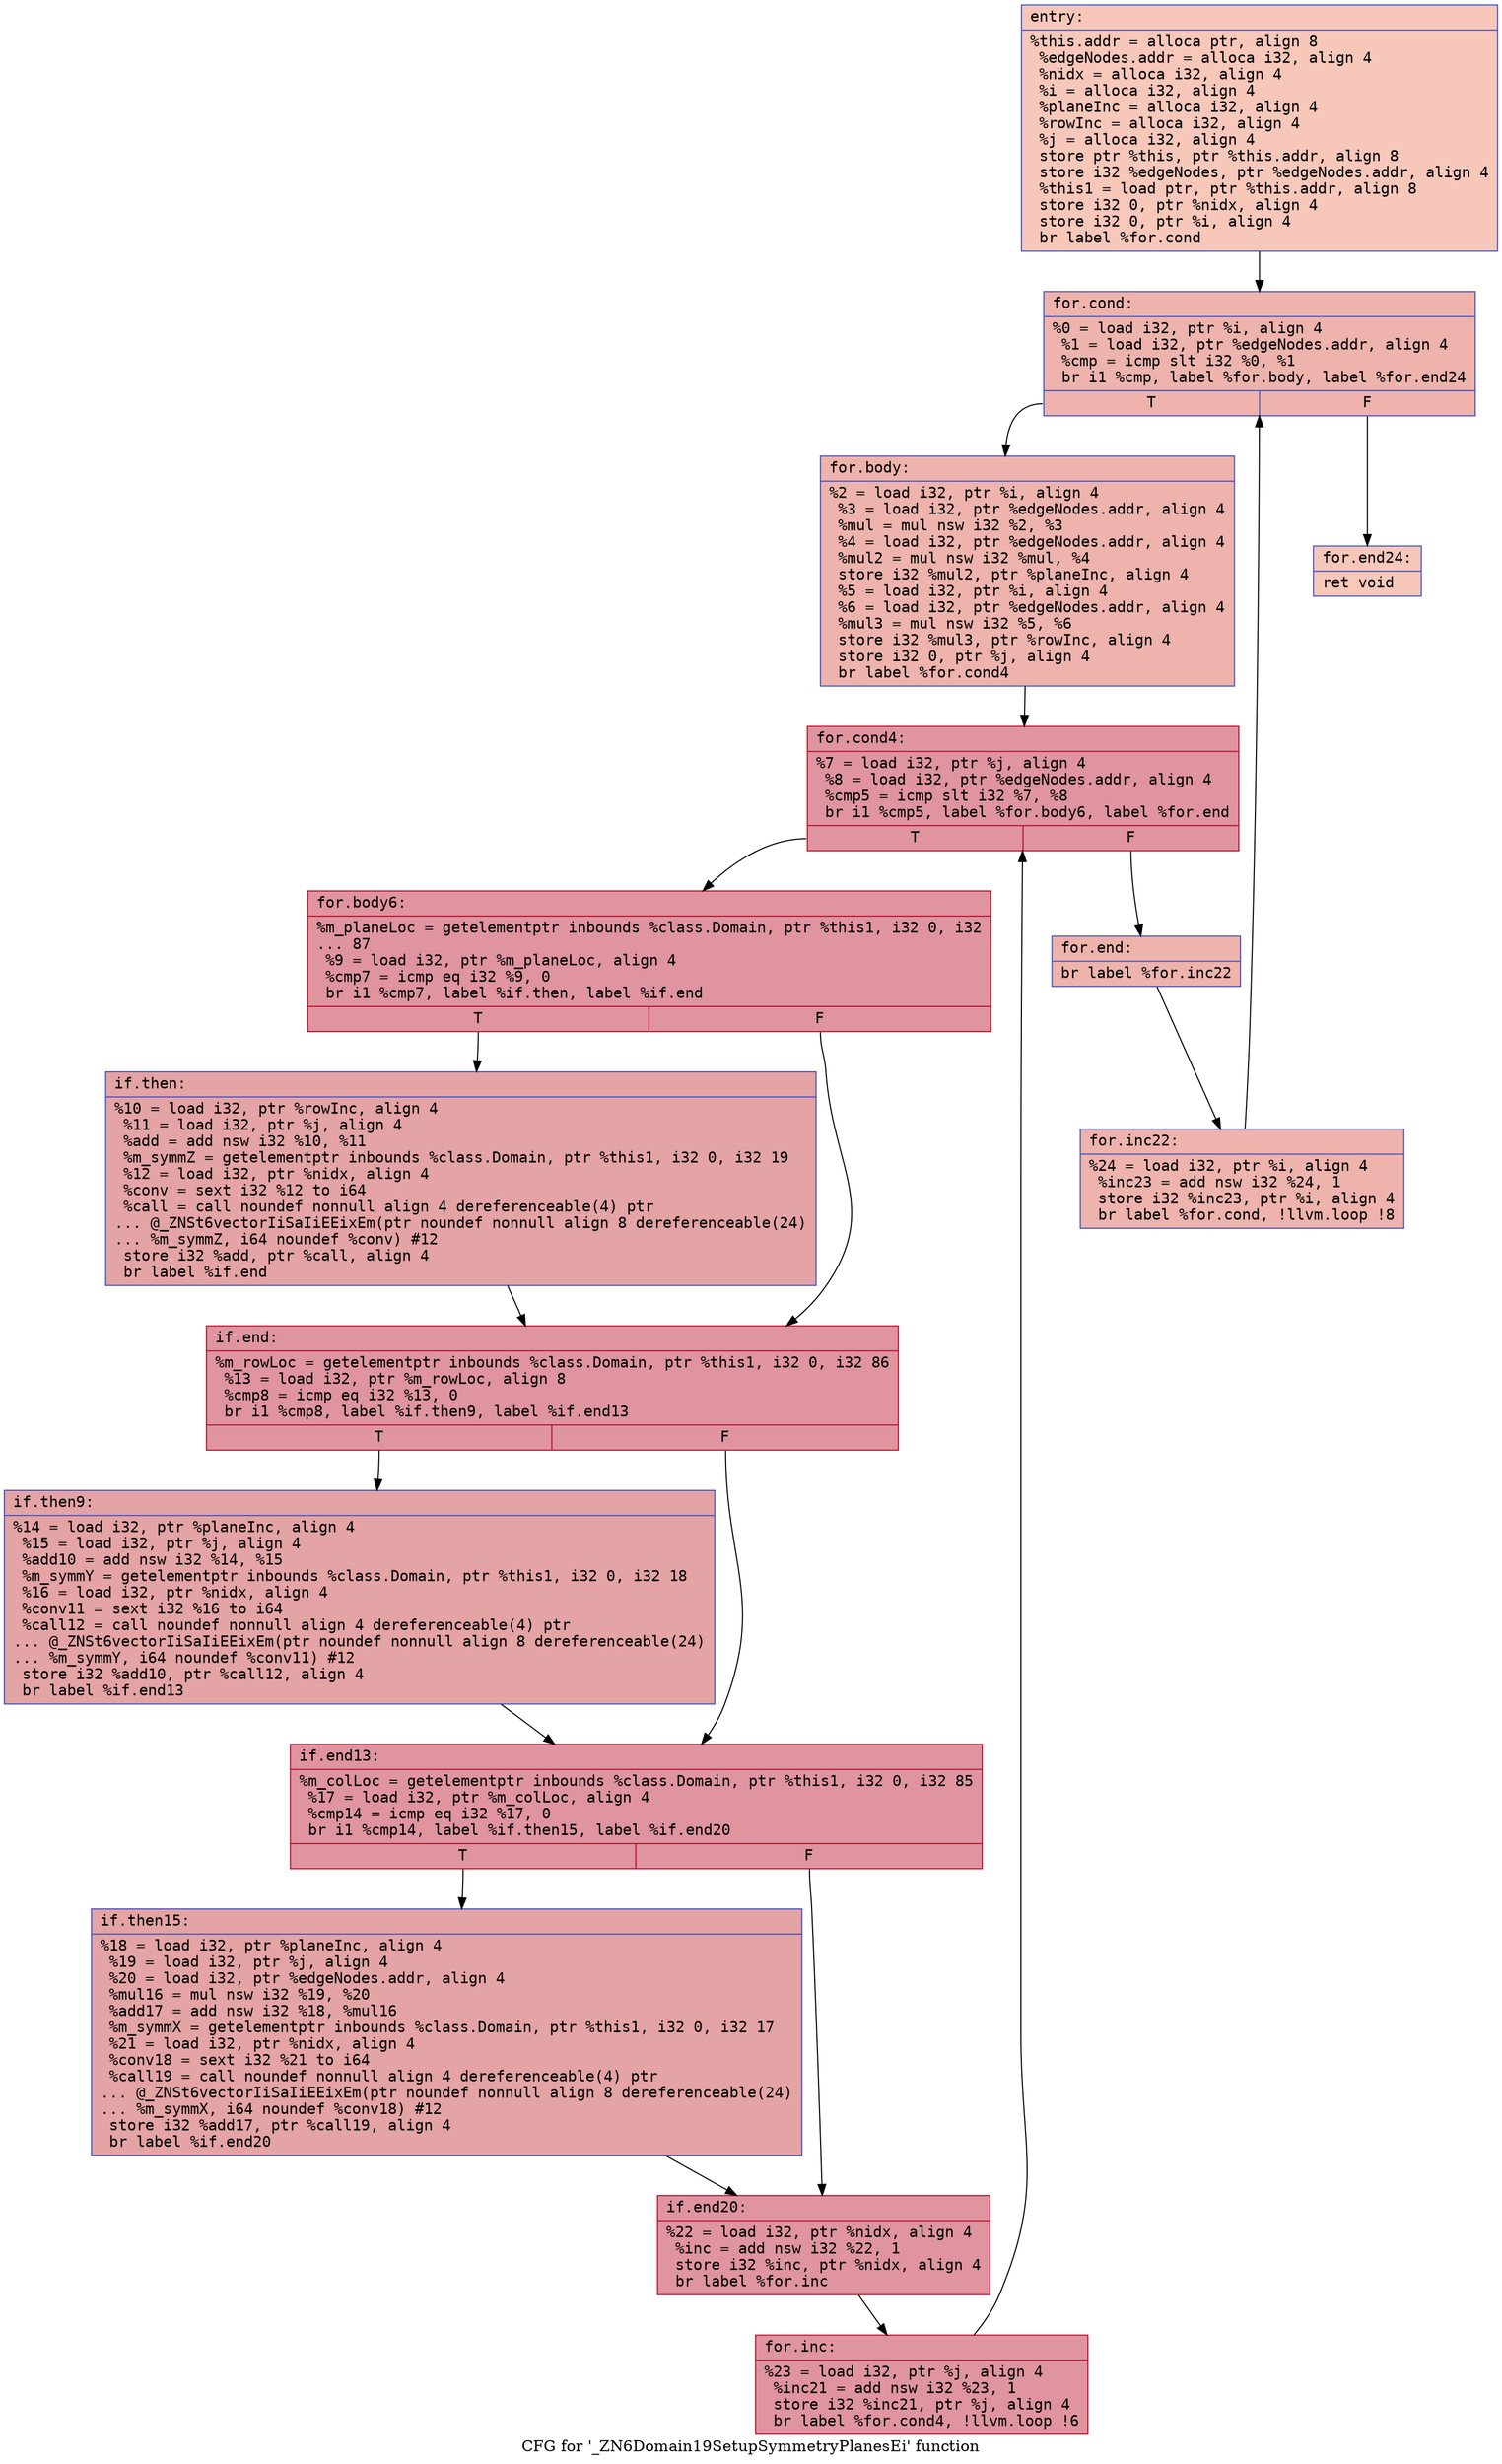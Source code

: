 digraph "CFG for '_ZN6Domain19SetupSymmetryPlanesEi' function" {
	label="CFG for '_ZN6Domain19SetupSymmetryPlanesEi' function";

	Node0x555f5b078a30 [shape=record,color="#3d50c3ff", style=filled, fillcolor="#ec7f6370" fontname="Courier",label="{entry:\l|  %this.addr = alloca ptr, align 8\l  %edgeNodes.addr = alloca i32, align 4\l  %nidx = alloca i32, align 4\l  %i = alloca i32, align 4\l  %planeInc = alloca i32, align 4\l  %rowInc = alloca i32, align 4\l  %j = alloca i32, align 4\l  store ptr %this, ptr %this.addr, align 8\l  store i32 %edgeNodes, ptr %edgeNodes.addr, align 4\l  %this1 = load ptr, ptr %this.addr, align 8\l  store i32 0, ptr %nidx, align 4\l  store i32 0, ptr %i, align 4\l  br label %for.cond\l}"];
	Node0x555f5b078a30 -> Node0x555f5b0847e0[tooltip="entry -> for.cond\nProbability 100.00%" ];
	Node0x555f5b0847e0 [shape=record,color="#3d50c3ff", style=filled, fillcolor="#d6524470" fontname="Courier",label="{for.cond:\l|  %0 = load i32, ptr %i, align 4\l  %1 = load i32, ptr %edgeNodes.addr, align 4\l  %cmp = icmp slt i32 %0, %1\l  br i1 %cmp, label %for.body, label %for.end24\l|{<s0>T|<s1>F}}"];
	Node0x555f5b0847e0:s0 -> Node0x555f5b084c20[tooltip="for.cond -> for.body\nProbability 96.88%" ];
	Node0x555f5b0847e0:s1 -> Node0x555f5b084ca0[tooltip="for.cond -> for.end24\nProbability 3.12%" ];
	Node0x555f5b084c20 [shape=record,color="#3d50c3ff", style=filled, fillcolor="#d6524470" fontname="Courier",label="{for.body:\l|  %2 = load i32, ptr %i, align 4\l  %3 = load i32, ptr %edgeNodes.addr, align 4\l  %mul = mul nsw i32 %2, %3\l  %4 = load i32, ptr %edgeNodes.addr, align 4\l  %mul2 = mul nsw i32 %mul, %4\l  store i32 %mul2, ptr %planeInc, align 4\l  %5 = load i32, ptr %i, align 4\l  %6 = load i32, ptr %edgeNodes.addr, align 4\l  %mul3 = mul nsw i32 %5, %6\l  store i32 %mul3, ptr %rowInc, align 4\l  store i32 0, ptr %j, align 4\l  br label %for.cond4\l}"];
	Node0x555f5b084c20 -> Node0x555f5b085440[tooltip="for.body -> for.cond4\nProbability 100.00%" ];
	Node0x555f5b085440 [shape=record,color="#b70d28ff", style=filled, fillcolor="#b70d2870" fontname="Courier",label="{for.cond4:\l|  %7 = load i32, ptr %j, align 4\l  %8 = load i32, ptr %edgeNodes.addr, align 4\l  %cmp5 = icmp slt i32 %7, %8\l  br i1 %cmp5, label %for.body6, label %for.end\l|{<s0>T|<s1>F}}"];
	Node0x555f5b085440:s0 -> Node0x555f5b0856e0[tooltip="for.cond4 -> for.body6\nProbability 96.88%" ];
	Node0x555f5b085440:s1 -> Node0x555f5b085760[tooltip="for.cond4 -> for.end\nProbability 3.12%" ];
	Node0x555f5b0856e0 [shape=record,color="#b70d28ff", style=filled, fillcolor="#b70d2870" fontname="Courier",label="{for.body6:\l|  %m_planeLoc = getelementptr inbounds %class.Domain, ptr %this1, i32 0, i32\l... 87\l  %9 = load i32, ptr %m_planeLoc, align 4\l  %cmp7 = icmp eq i32 %9, 0\l  br i1 %cmp7, label %if.then, label %if.end\l|{<s0>T|<s1>F}}"];
	Node0x555f5b0856e0:s0 -> Node0x555f5b085aa0[tooltip="for.body6 -> if.then\nProbability 37.50%" ];
	Node0x555f5b0856e0:s1 -> Node0x555f5b084a80[tooltip="for.body6 -> if.end\nProbability 62.50%" ];
	Node0x555f5b085aa0 [shape=record,color="#3d50c3ff", style=filled, fillcolor="#c32e3170" fontname="Courier",label="{if.then:\l|  %10 = load i32, ptr %rowInc, align 4\l  %11 = load i32, ptr %j, align 4\l  %add = add nsw i32 %10, %11\l  %m_symmZ = getelementptr inbounds %class.Domain, ptr %this1, i32 0, i32 19\l  %12 = load i32, ptr %nidx, align 4\l  %conv = sext i32 %12 to i64\l  %call = call noundef nonnull align 4 dereferenceable(4) ptr\l... @_ZNSt6vectorIiSaIiEEixEm(ptr noundef nonnull align 8 dereferenceable(24)\l... %m_symmZ, i64 noundef %conv) #12\l  store i32 %add, ptr %call, align 4\l  br label %if.end\l}"];
	Node0x555f5b085aa0 -> Node0x555f5b084a80[tooltip="if.then -> if.end\nProbability 100.00%" ];
	Node0x555f5b084a80 [shape=record,color="#b70d28ff", style=filled, fillcolor="#b70d2870" fontname="Courier",label="{if.end:\l|  %m_rowLoc = getelementptr inbounds %class.Domain, ptr %this1, i32 0, i32 86\l  %13 = load i32, ptr %m_rowLoc, align 8\l  %cmp8 = icmp eq i32 %13, 0\l  br i1 %cmp8, label %if.then9, label %if.end13\l|{<s0>T|<s1>F}}"];
	Node0x555f5b084a80:s0 -> Node0x555f5b086680[tooltip="if.end -> if.then9\nProbability 37.50%" ];
	Node0x555f5b084a80:s1 -> Node0x555f5b086700[tooltip="if.end -> if.end13\nProbability 62.50%" ];
	Node0x555f5b086680 [shape=record,color="#3d50c3ff", style=filled, fillcolor="#c32e3170" fontname="Courier",label="{if.then9:\l|  %14 = load i32, ptr %planeInc, align 4\l  %15 = load i32, ptr %j, align 4\l  %add10 = add nsw i32 %14, %15\l  %m_symmY = getelementptr inbounds %class.Domain, ptr %this1, i32 0, i32 18\l  %16 = load i32, ptr %nidx, align 4\l  %conv11 = sext i32 %16 to i64\l  %call12 = call noundef nonnull align 4 dereferenceable(4) ptr\l... @_ZNSt6vectorIiSaIiEEixEm(ptr noundef nonnull align 8 dereferenceable(24)\l... %m_symmY, i64 noundef %conv11) #12\l  store i32 %add10, ptr %call12, align 4\l  br label %if.end13\l}"];
	Node0x555f5b086680 -> Node0x555f5b086700[tooltip="if.then9 -> if.end13\nProbability 100.00%" ];
	Node0x555f5b086700 [shape=record,color="#b70d28ff", style=filled, fillcolor="#b70d2870" fontname="Courier",label="{if.end13:\l|  %m_colLoc = getelementptr inbounds %class.Domain, ptr %this1, i32 0, i32 85\l  %17 = load i32, ptr %m_colLoc, align 4\l  %cmp14 = icmp eq i32 %17, 0\l  br i1 %cmp14, label %if.then15, label %if.end20\l|{<s0>T|<s1>F}}"];
	Node0x555f5b086700:s0 -> Node0x555f5b087080[tooltip="if.end13 -> if.then15\nProbability 37.50%" ];
	Node0x555f5b086700:s1 -> Node0x555f5b0870d0[tooltip="if.end13 -> if.end20\nProbability 62.50%" ];
	Node0x555f5b087080 [shape=record,color="#3d50c3ff", style=filled, fillcolor="#c32e3170" fontname="Courier",label="{if.then15:\l|  %18 = load i32, ptr %planeInc, align 4\l  %19 = load i32, ptr %j, align 4\l  %20 = load i32, ptr %edgeNodes.addr, align 4\l  %mul16 = mul nsw i32 %19, %20\l  %add17 = add nsw i32 %18, %mul16\l  %m_symmX = getelementptr inbounds %class.Domain, ptr %this1, i32 0, i32 17\l  %21 = load i32, ptr %nidx, align 4\l  %conv18 = sext i32 %21 to i64\l  %call19 = call noundef nonnull align 4 dereferenceable(4) ptr\l... @_ZNSt6vectorIiSaIiEEixEm(ptr noundef nonnull align 8 dereferenceable(24)\l... %m_symmX, i64 noundef %conv18) #12\l  store i32 %add17, ptr %call19, align 4\l  br label %if.end20\l}"];
	Node0x555f5b087080 -> Node0x555f5b0870d0[tooltip="if.then15 -> if.end20\nProbability 100.00%" ];
	Node0x555f5b0870d0 [shape=record,color="#b70d28ff", style=filled, fillcolor="#b70d2870" fontname="Courier",label="{if.end20:\l|  %22 = load i32, ptr %nidx, align 4\l  %inc = add nsw i32 %22, 1\l  store i32 %inc, ptr %nidx, align 4\l  br label %for.inc\l}"];
	Node0x555f5b0870d0 -> Node0x555f5b087b60[tooltip="if.end20 -> for.inc\nProbability 100.00%" ];
	Node0x555f5b087b60 [shape=record,color="#b70d28ff", style=filled, fillcolor="#b70d2870" fontname="Courier",label="{for.inc:\l|  %23 = load i32, ptr %j, align 4\l  %inc21 = add nsw i32 %23, 1\l  store i32 %inc21, ptr %j, align 4\l  br label %for.cond4, !llvm.loop !6\l}"];
	Node0x555f5b087b60 -> Node0x555f5b085440[tooltip="for.inc -> for.cond4\nProbability 100.00%" ];
	Node0x555f5b085760 [shape=record,color="#3d50c3ff", style=filled, fillcolor="#d6524470" fontname="Courier",label="{for.end:\l|  br label %for.inc22\l}"];
	Node0x555f5b085760 -> Node0x555f5b088300[tooltip="for.end -> for.inc22\nProbability 100.00%" ];
	Node0x555f5b088300 [shape=record,color="#3d50c3ff", style=filled, fillcolor="#d6524470" fontname="Courier",label="{for.inc22:\l|  %24 = load i32, ptr %i, align 4\l  %inc23 = add nsw i32 %24, 1\l  store i32 %inc23, ptr %i, align 4\l  br label %for.cond, !llvm.loop !8\l}"];
	Node0x555f5b088300 -> Node0x555f5b0847e0[tooltip="for.inc22 -> for.cond\nProbability 100.00%" ];
	Node0x555f5b084ca0 [shape=record,color="#3d50c3ff", style=filled, fillcolor="#ec7f6370" fontname="Courier",label="{for.end24:\l|  ret void\l}"];
}
